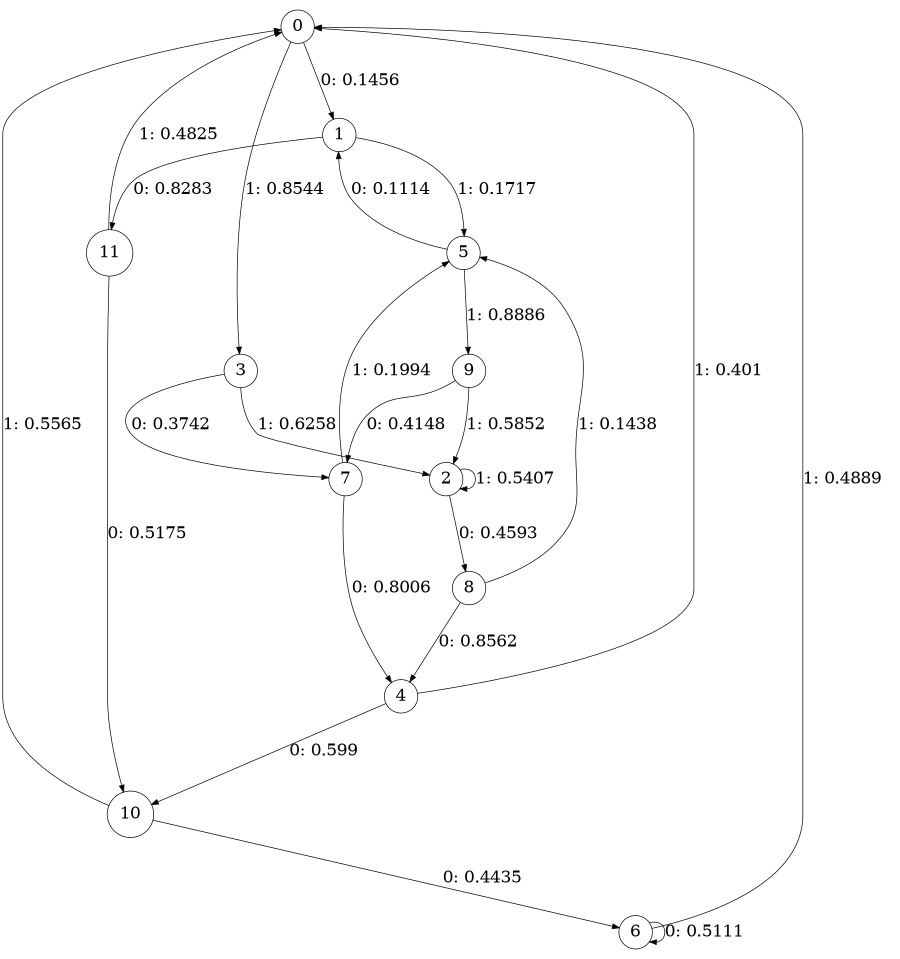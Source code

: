 digraph "ch23randomL4" {
size = "6,8.5";
ratio = "fill";
node [shape = circle];
node [fontsize = 24];
edge [fontsize = 24];
0 -> 1 [label = "0: 0.1456   "];
0 -> 3 [label = "1: 0.8544   "];
1 -> 11 [label = "0: 0.8283   "];
1 -> 5 [label = "1: 0.1717   "];
2 -> 8 [label = "0: 0.4593   "];
2 -> 2 [label = "1: 0.5407   "];
3 -> 7 [label = "0: 0.3742   "];
3 -> 2 [label = "1: 0.6258   "];
4 -> 10 [label = "0: 0.599    "];
4 -> 0 [label = "1: 0.401    "];
5 -> 1 [label = "0: 0.1114   "];
5 -> 9 [label = "1: 0.8886   "];
6 -> 6 [label = "0: 0.5111   "];
6 -> 0 [label = "1: 0.4889   "];
7 -> 4 [label = "0: 0.8006   "];
7 -> 5 [label = "1: 0.1994   "];
8 -> 4 [label = "0: 0.8562   "];
8 -> 5 [label = "1: 0.1438   "];
9 -> 7 [label = "0: 0.4148   "];
9 -> 2 [label = "1: 0.5852   "];
10 -> 6 [label = "0: 0.4435   "];
10 -> 0 [label = "1: 0.5565   "];
11 -> 10 [label = "0: 0.5175   "];
11 -> 0 [label = "1: 0.4825   "];
}